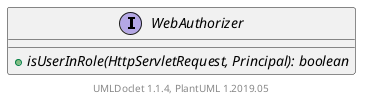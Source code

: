 @startuml

    interface WebAuthorizer [[WebAuthorizer.html]] {
        {abstract} +isUserInRole(HttpServletRequest, Principal): boolean
    }


    center footer UMLDoclet 1.1.4, PlantUML 1.2019.05
@enduml
